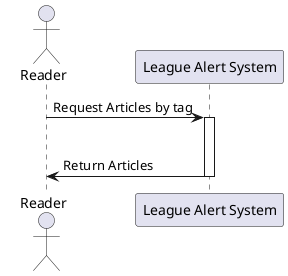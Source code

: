 @startuml viewArticle
actor Reader
participant "League Alert System" as LAS

Reader -> LAS : Request Articles by tag
activate LAS

alt Success
    LAS -> Reader : Return Articles

deactivate LAS



deactivate LAS
@enduml

